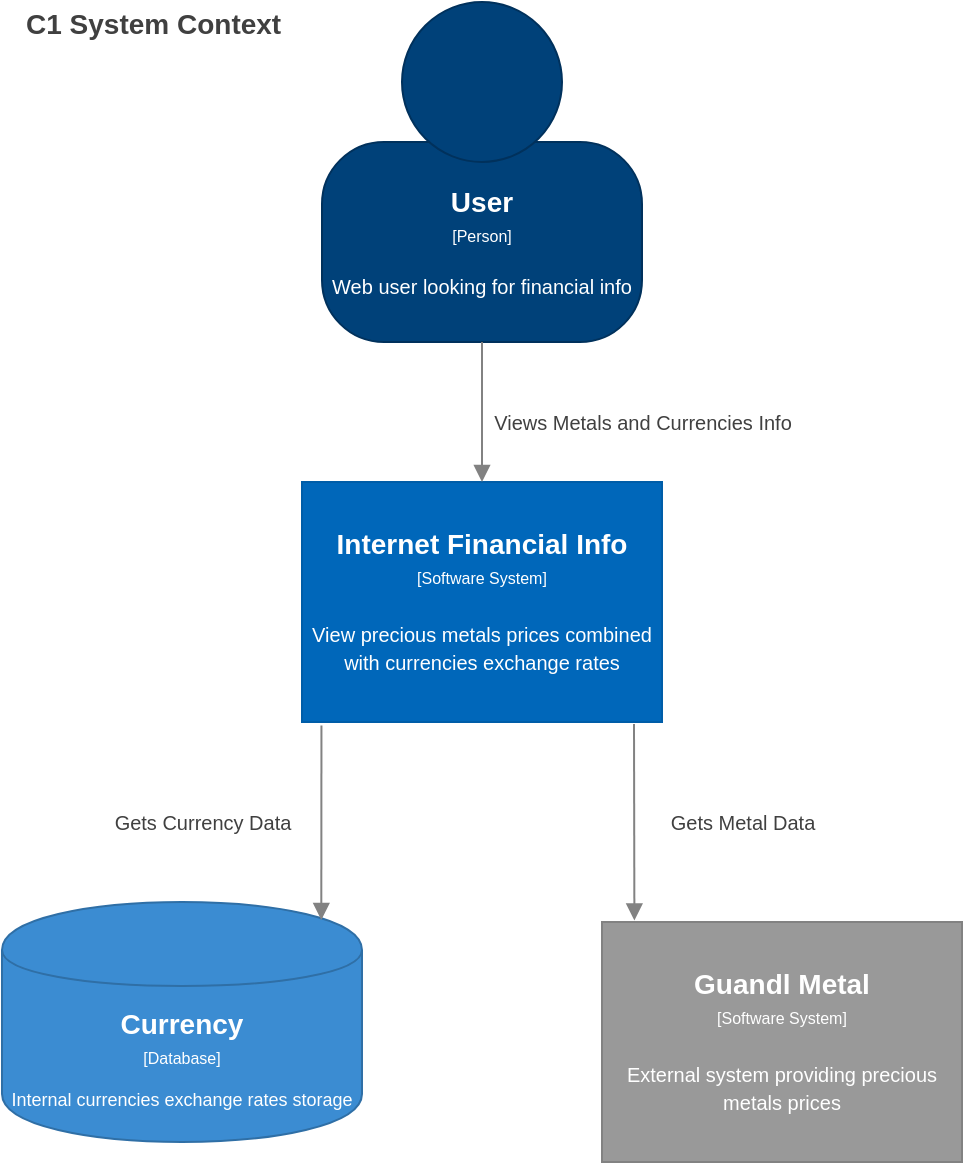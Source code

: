 <mxfile version="13.10.9" type="device"><diagram id="UJlyGFXVCkptwmDJzh81" name="Page-1"><mxGraphModel dx="764" dy="891" grid="1" gridSize="10" guides="1" tooltips="1" connect="1" arrows="1" fold="1" page="1" pageScale="1" pageWidth="827" pageHeight="1169" background="#ffffff" math="0" shadow="0"><root><object label="" id="0"><mxCell/></object><mxCell id="1" parent="0"/><object label="" placeholders="1" instruction="edit data of the lower shape within the group" id="-qrRuf1xz459yRDTAl5k-1"><mxCell style="group;resizable=0;" parent="1" vertex="1" connectable="0"><mxGeometry x="1000" y="10" width="160" height="170" as="geometry"/></mxCell></object><object label="&lt;div style=&quot;color: rgb(255 , 255 , 255) ; white-space: normal&quot;&gt;&lt;span style=&quot;font-size: 14px&quot;&gt;&lt;b&gt;User&lt;/b&gt;&lt;/span&gt;&lt;/div&gt;&lt;div style=&quot;color: rgb(255 , 255 , 255) ; white-space: normal&quot;&gt;&lt;font style=&quot;font-size: 8px&quot;&gt;[Person]&lt;/font&gt;&lt;/div&gt;&lt;div style=&quot;color: rgb(255 , 255 , 255) ; white-space: normal ; font-size: 8px&quot;&gt;&lt;span style=&quot;font-size: x-small&quot;&gt;&lt;br&gt;&lt;/span&gt;&lt;/div&gt;&lt;div style=&quot;color: rgb(255 , 255 , 255) ; white-space: normal&quot;&gt;&lt;font size=&quot;1&quot;&gt;Web user looking for financial info&lt;/font&gt;&lt;/div&gt;" name="Actor Name" description="Description" placeholders="1" id="-qrRuf1xz459yRDTAl5k-2"><mxCell style="rounded=1;whiteSpace=wrap;html=1;strokeColor=#00315C;fillColor=#004179;fontColor=#000000;arcSize=31;" parent="-qrRuf1xz459yRDTAl5k-1" vertex="1"><mxGeometry y="70" width="160" height="100" as="geometry"/></mxCell></object><mxCell id="-qrRuf1xz459yRDTAl5k-3" value="" style="ellipse;whiteSpace=wrap;html=1;aspect=fixed;strokeColor=#00315C;fillColor=#004179;fontColor=#000000;" parent="-qrRuf1xz459yRDTAl5k-1" vertex="1"><mxGeometry x="40" width="80" height="80" as="geometry"/></mxCell><object label="&lt;div&gt;&lt;span style=&quot;font-size: 14px&quot;&gt;&lt;b&gt;Internet Financial Info&lt;/b&gt;&lt;br&gt;&lt;/span&gt;&lt;/div&gt;&lt;div&gt;&lt;span style=&quot;font-size: 8px&quot;&gt;[Software System]&lt;/span&gt;&lt;/div&gt;&lt;div&gt;&lt;span style=&quot;font-size: 8px&quot;&gt;&lt;br&gt;&lt;/span&gt;&lt;/div&gt;&lt;div&gt;&lt;font size=&quot;1&quot;&gt;View precious metals prices combined with currencies exchange rates&lt;br&gt;&lt;/font&gt;&lt;/div&gt;" placeholders="1" name="Software System Name" description="Description" id="-qrRuf1xz459yRDTAl5k-4"><mxCell style="rounded=0;whiteSpace=wrap;html=1;fillColor=#0067BA;fontColor=#FFFFFF;strokeColor=#005DA8;resizable=0;" parent="1" vertex="1"><mxGeometry x="990" y="250" width="180" height="120" as="geometry"/></mxCell></object><object label="&lt;div style=&quot;color: rgb(255 , 255 , 255) ; white-space: normal&quot;&gt;&lt;span style=&quot;font-size: 14px&quot;&gt;&lt;b&gt;Currency&lt;/b&gt;&lt;br&gt;&lt;/span&gt;&lt;/div&gt;&lt;div style=&quot;color: rgb(255 , 255 , 255) ; font-size: 12px ; white-space: normal&quot;&gt;&lt;font style=&quot;font-size: 8px&quot;&gt;[Database]&lt;/font&gt;&lt;/div&gt;&lt;div style=&quot;color: rgb(255 , 255 , 255) ; white-space: normal ; font-size: 8px&quot;&gt;&lt;font style=&quot;line-height: 9.6px&quot;&gt;&lt;br&gt;&lt;/font&gt;&lt;/div&gt;&lt;div style=&quot;color: rgb(255 , 255 , 255) ; white-space: normal&quot;&gt;Internal currencies exchange rates storage&lt;br&gt;&lt;/div&gt;" placeholders="1" name="Container Name" description="Description" technology="e.g. PostgreSQL" id="-qrRuf1xz459yRDTAl5k-5"><mxCell style="shape=cylinder;whiteSpace=wrap;html=1;boundedLbl=1;backgroundOutline=1;strokeColor=#2F6FA6;strokeWidth=1;fillColor=#3B8CD2;fontSize=9;fontColor=#000000;align=center;resizable=0;" parent="1" vertex="1"><mxGeometry x="840" y="460" width="180" height="120" as="geometry"/></mxCell></object><object label="&lt;div&gt;&lt;span style=&quot;font-size: 14px&quot;&gt;&lt;b&gt;Guandl Metal&lt;/b&gt;&lt;br&gt;&lt;/span&gt;&lt;/div&gt;&lt;div&gt;&lt;span style=&quot;font-size: 8px&quot;&gt;[Software System&lt;/span&gt;&lt;span style=&quot;font-size: 8px&quot;&gt;]&lt;/span&gt;&lt;/div&gt;&lt;div&gt;&lt;span style=&quot;font-size: 8px&quot;&gt;&lt;br&gt;&lt;/span&gt;&lt;/div&gt;&lt;div&gt;&lt;font size=&quot;1&quot;&gt;External system providing precious metals prices&lt;br&gt;&lt;/font&gt;&lt;/div&gt;" placeholders="1" name="External System Name" description="Description of Software System" id="-qrRuf1xz459yRDTAl5k-6"><mxCell style="rounded=0;whiteSpace=wrap;html=1;fillColor=#999999;fontColor=#FFFFFF;strokeColor=#828282;resizable=0;" parent="1" vertex="1"><mxGeometry x="1140" y="470" width="180" height="120" as="geometry"/></mxCell></object><object label="Views Metals and Currencies Info " placeholders="1" name="Data Flow Item Name" technology="HTTP" id="-qrRuf1xz459yRDTAl5k-7"><mxCell style="endArrow=block;html=1;fontSize=10;fontColor=#404040;strokeWidth=1;endFill=1;strokeColor=#828282;elbow=vertical;exitX=0.5;exitY=1;exitDx=0;exitDy=0;entryX=0.5;entryY=0;entryDx=0;entryDy=0;" parent="1" source="-qrRuf1xz459yRDTAl5k-2" target="-qrRuf1xz459yRDTAl5k-4" edge="1"><mxGeometry x="0.143" y="80" width="50" height="50" relative="1" as="geometry"><mxPoint x="980" y="210" as="sourcePoint"/><mxPoint x="1180" y="210" as="targetPoint"/><mxPoint as="offset"/></mxGeometry></mxCell></object><object label="&lt;span style=&quot;font-size: 10px&quot;&gt;Gets Currency Data&lt;br&gt;&lt;/span&gt;" placeholders="1" name="Data Flow Item Name" technology="HTTP" id="-qrRuf1xz459yRDTAl5k-8"><mxCell style="endArrow=block;html=1;fontSize=10;fontColor=#404040;strokeWidth=1;endFill=1;strokeColor=#828282;elbow=vertical;exitX=0.054;exitY=1.015;exitDx=0;exitDy=0;exitPerimeter=0;entryX=0.887;entryY=0.075;entryDx=0;entryDy=0;entryPerimeter=0;" parent="1" source="-qrRuf1xz459yRDTAl5k-4" target="-qrRuf1xz459yRDTAl5k-5" edge="1"><mxGeometry x="-0.007" y="-60" width="50" height="50" relative="1" as="geometry"><mxPoint x="830" y="420" as="sourcePoint"/><mxPoint x="1030" y="420" as="targetPoint"/><mxPoint as="offset"/></mxGeometry></mxCell></object><object label="Gets Metal Data" placeholders="1" name="Data Flow Item Name" technology="HTTP" id="-qrRuf1xz459yRDTAl5k-9"><mxCell style="endArrow=block;html=1;fontSize=10;fontColor=#404040;strokeWidth=1;endFill=1;strokeColor=#828282;elbow=vertical;entryX=0.09;entryY=-0.006;entryDx=0;entryDy=0;entryPerimeter=0;" parent="1" target="-qrRuf1xz459yRDTAl5k-6" edge="1"><mxGeometry x="-0.001" y="54" width="50" height="50" relative="1" as="geometry"><mxPoint x="1156" y="371" as="sourcePoint"/><mxPoint x="1340" y="420" as="targetPoint"/><mxPoint as="offset"/></mxGeometry></mxCell></object><object label="C1 System Context&lt;br style=&quot;font-size: 10px&quot;&gt;&lt;font size=&quot;1&quot;&gt;&lt;span style=&quot;font-weight: 400&quot;&gt;&lt;/span&gt;&lt;/font&gt;" placeholders="1" name="Diagram Name" description="Description" id="gTSZfv4bNq1eho2SIYsH-1"><mxCell style="text;html=1;resizable=0;points=[];autosize=1;align=left;verticalAlign=top;spacingTop=-4;fontSize=14;fontColor=#404040;fontStyle=1" vertex="1" parent="1"><mxGeometry x="850" y="10" width="150" height="20" as="geometry"/></mxCell></object></root></mxGraphModel></diagram></mxfile>